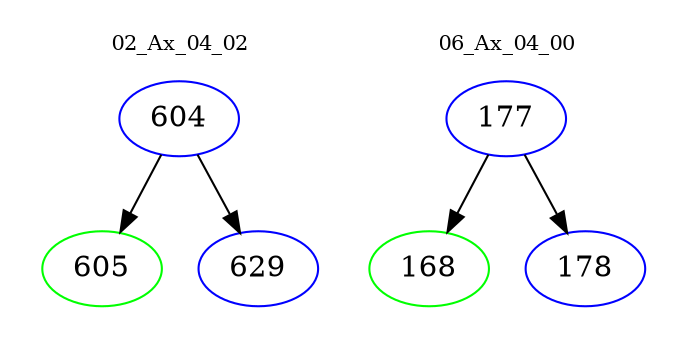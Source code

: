 digraph{
subgraph cluster_0 {
color = white
label = "02_Ax_04_02";
fontsize=10;
T0_604 [label="604", color="blue"]
T0_604 -> T0_605 [color="black"]
T0_605 [label="605", color="green"]
T0_604 -> T0_629 [color="black"]
T0_629 [label="629", color="blue"]
}
subgraph cluster_1 {
color = white
label = "06_Ax_04_00";
fontsize=10;
T1_177 [label="177", color="blue"]
T1_177 -> T1_168 [color="black"]
T1_168 [label="168", color="green"]
T1_177 -> T1_178 [color="black"]
T1_178 [label="178", color="blue"]
}
}
